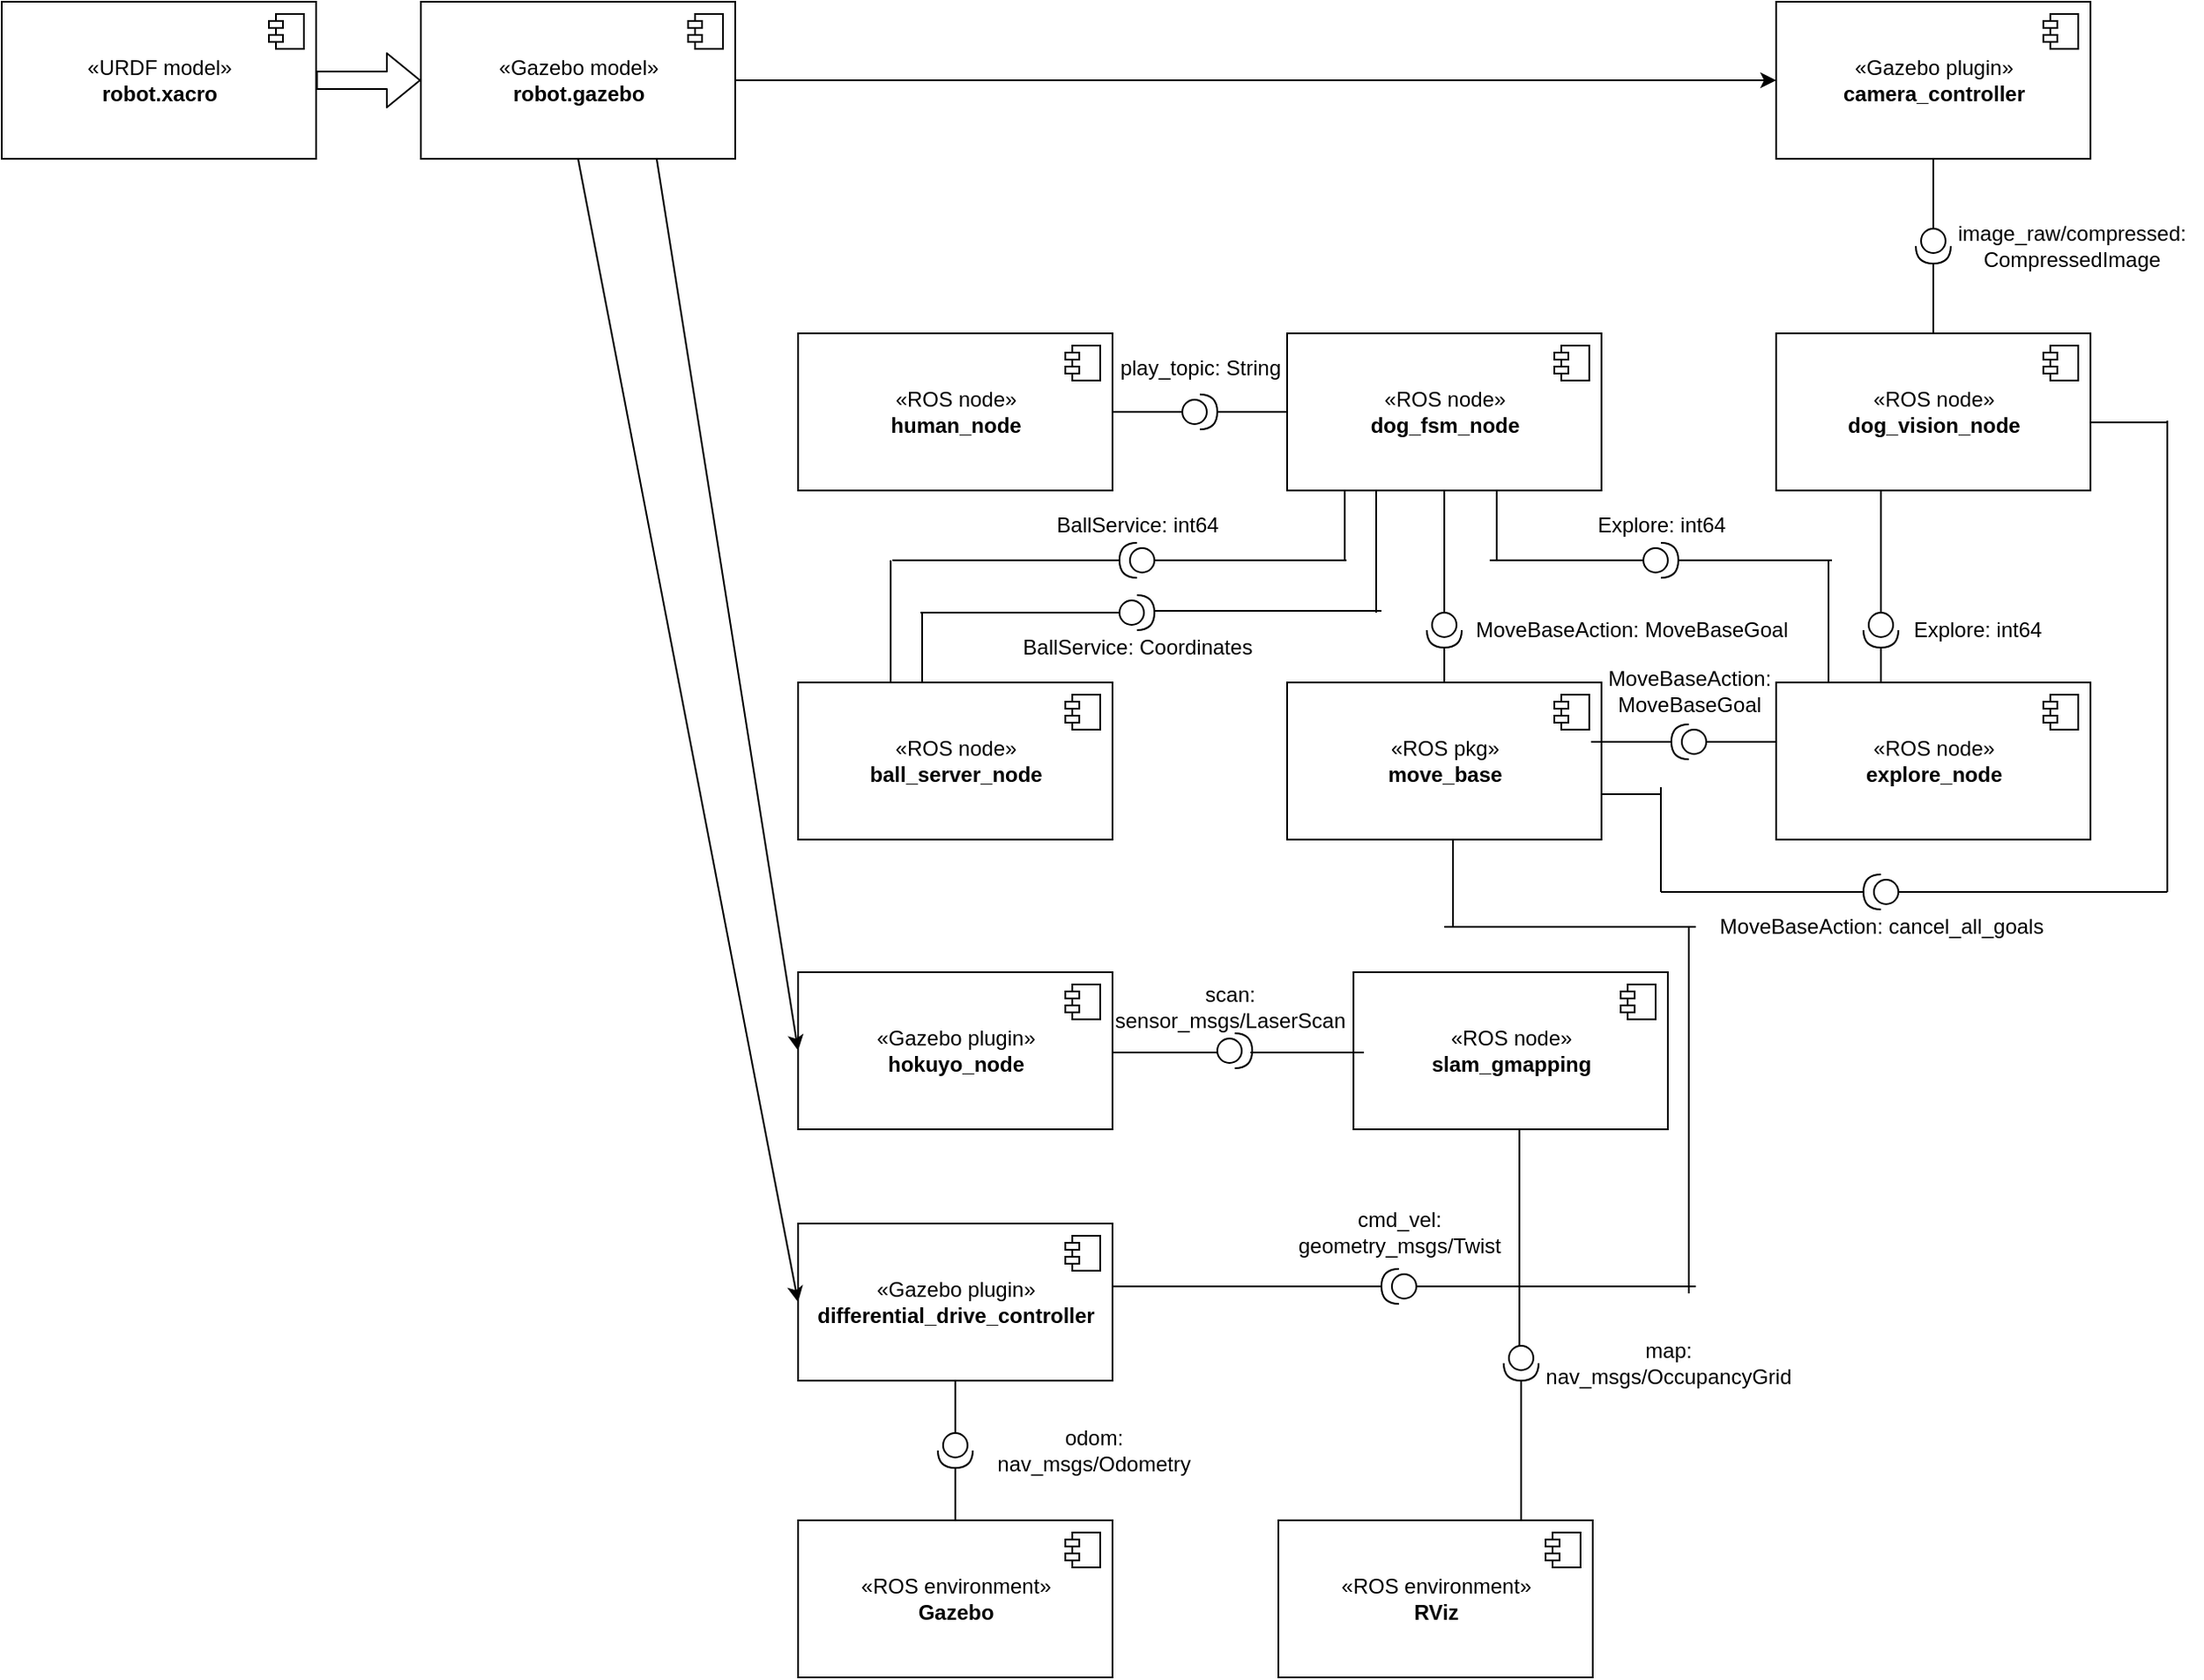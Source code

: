 <mxfile version="14.2.7" type="device"><diagram name="Page-1" id="929967ad-93f9-6ef4-fab6-5d389245f69c"><mxGraphModel dx="2955.5" dy="1798" grid="1" gridSize="10" guides="1" tooltips="1" connect="1" arrows="1" fold="1" page="1" pageScale="1.5" pageWidth="1169" pageHeight="826" background="none" math="0" shadow="0"><root><mxCell id="0" style=";html=1;"/><mxCell id="1" style=";html=1;" parent="0"/><mxCell id="u4Q-Aoqh4xQkBzfOhJR--3" value="«ROS node»&lt;br&gt;&lt;b&gt;human_node&lt;/b&gt;" style="html=1;dropTarget=0;" parent="1" vertex="1"><mxGeometry x="66" y="100" width="180" height="90" as="geometry"/></mxCell><mxCell id="u4Q-Aoqh4xQkBzfOhJR--4" value="" style="shape=module;jettyWidth=8;jettyHeight=4;" parent="u4Q-Aoqh4xQkBzfOhJR--3" vertex="1"><mxGeometry x="1" width="20" height="20" relative="1" as="geometry"><mxPoint x="-27" y="7" as="offset"/></mxGeometry></mxCell><mxCell id="u4Q-Aoqh4xQkBzfOhJR--7" value="«ROS node»&lt;br&gt;&lt;b&gt;dog_fsm_node&lt;/b&gt;" style="html=1;dropTarget=0;" parent="1" vertex="1"><mxGeometry x="346" y="100" width="180" height="90" as="geometry"/></mxCell><mxCell id="u4Q-Aoqh4xQkBzfOhJR--8" value="" style="shape=module;jettyWidth=8;jettyHeight=4;" parent="u4Q-Aoqh4xQkBzfOhJR--7" vertex="1"><mxGeometry x="1" width="20" height="20" relative="1" as="geometry"><mxPoint x="-27" y="7" as="offset"/></mxGeometry></mxCell><mxCell id="u4Q-Aoqh4xQkBzfOhJR--9" value="«ROS node»&lt;br&gt;&lt;b&gt;dog_vision_node&lt;/b&gt;" style="html=1;dropTarget=0;" parent="1" vertex="1"><mxGeometry x="626" y="100" width="180" height="90" as="geometry"/></mxCell><mxCell id="u4Q-Aoqh4xQkBzfOhJR--10" value="" style="shape=module;jettyWidth=8;jettyHeight=4;" parent="u4Q-Aoqh4xQkBzfOhJR--9" vertex="1"><mxGeometry x="1" width="20" height="20" relative="1" as="geometry"><mxPoint x="-27" y="7" as="offset"/></mxGeometry></mxCell><mxCell id="u4Q-Aoqh4xQkBzfOhJR--17" value="" style="shape=providedRequiredInterface;html=1;verticalLabelPosition=bottom;direction=east;" parent="1" vertex="1"><mxGeometry x="286" y="135" width="20" height="20" as="geometry"/></mxCell><mxCell id="u4Q-Aoqh4xQkBzfOhJR--20" value="" style="line;strokeWidth=1;fillColor=none;align=left;verticalAlign=middle;spacingTop=-1;spacingLeft=3;spacingRight=3;rotatable=0;labelPosition=right;points=[];portConstraint=eastwest;direction=west;" parent="1" vertex="1"><mxGeometry x="306" y="141" width="40" height="8" as="geometry"/></mxCell><mxCell id="u4Q-Aoqh4xQkBzfOhJR--25" value="play_topic: String" style="text;html=1;align=center;verticalAlign=middle;resizable=0;points=[];autosize=1;" parent="1" vertex="1"><mxGeometry x="241" y="110" width="110" height="20" as="geometry"/></mxCell><mxCell id="u4Q-Aoqh4xQkBzfOhJR--26" value="Explore: int64" style="text;html=1;align=center;verticalAlign=middle;resizable=0;points=[];autosize=1;" parent="1" vertex="1"><mxGeometry x="515" y="200" width="90" height="20" as="geometry"/></mxCell><mxCell id="xkh4M2jthn0UpmuMeKKK-3" value="«ROS node»&lt;br&gt;&lt;b&gt;ball_server_node&lt;/b&gt;" style="html=1;dropTarget=0;" parent="1" vertex="1"><mxGeometry x="66" y="300" width="180" height="90" as="geometry"/></mxCell><mxCell id="xkh4M2jthn0UpmuMeKKK-4" value="" style="shape=module;jettyWidth=8;jettyHeight=4;" parent="xkh4M2jthn0UpmuMeKKK-3" vertex="1"><mxGeometry x="1" width="20" height="20" relative="1" as="geometry"><mxPoint x="-27" y="7" as="offset"/></mxGeometry></mxCell><mxCell id="xkh4M2jthn0UpmuMeKKK-6" value="" style="line;strokeWidth=1;fillColor=none;align=left;verticalAlign=middle;spacingTop=-1;spacingLeft=3;spacingRight=3;rotatable=0;labelPosition=right;points=[];portConstraint=eastwest;direction=west;" parent="1" vertex="1"><mxGeometry x="246" y="141" width="40" height="8" as="geometry"/></mxCell><mxCell id="xkh4M2jthn0UpmuMeKKK-8" value="" style="shape=providedRequiredInterface;html=1;verticalLabelPosition=bottom;direction=west;" parent="1" vertex="1"><mxGeometry x="250" y="220" width="20" height="20" as="geometry"/></mxCell><mxCell id="xkh4M2jthn0UpmuMeKKK-11" value="" style="line;strokeWidth=1;fillColor=none;align=left;verticalAlign=middle;spacingTop=-1;spacingLeft=3;spacingRight=3;rotatable=0;labelPosition=right;points=[];portConstraint=eastwest;direction=north;" parent="1" vertex="1"><mxGeometry x="370" y="190" width="18" height="40" as="geometry"/></mxCell><mxCell id="xkh4M2jthn0UpmuMeKKK-12" value="" style="line;strokeWidth=1;fillColor=none;align=left;verticalAlign=middle;spacingTop=-1;spacingLeft=3;spacingRight=3;rotatable=0;labelPosition=right;points=[];portConstraint=eastwest;direction=north;" parent="1" vertex="1"><mxGeometry x="682" y="190" width="8" height="70" as="geometry"/></mxCell><mxCell id="xkh4M2jthn0UpmuMeKKK-14" value="" style="shape=providedRequiredInterface;html=1;verticalLabelPosition=bottom;direction=east;" parent="1" vertex="1"><mxGeometry x="550" y="220" width="20" height="20" as="geometry"/></mxCell><mxCell id="xkh4M2jthn0UpmuMeKKK-16" value="" style="line;strokeWidth=1;fillColor=none;align=left;verticalAlign=middle;spacingTop=-1;spacingLeft=3;spacingRight=3;rotatable=0;labelPosition=right;points=[];portConstraint=eastwest;direction=north;" parent="1" vertex="1"><mxGeometry x="432" y="190" width="8" height="70" as="geometry"/></mxCell><mxCell id="xkh4M2jthn0UpmuMeKKK-17" value="" style="line;strokeWidth=1;fillColor=none;align=left;verticalAlign=middle;spacingTop=-1;spacingLeft=3;spacingRight=3;rotatable=0;labelPosition=right;points=[];portConstraint=eastwest;direction=south;" parent="1" vertex="1"><mxGeometry x="462" y="190" width="8" height="40" as="geometry"/></mxCell><mxCell id="xkh4M2jthn0UpmuMeKKK-19" value="" style="shape=providedRequiredInterface;html=1;verticalLabelPosition=bottom;direction=south;" parent="1" vertex="1"><mxGeometry x="426" y="260" width="20" height="20" as="geometry"/></mxCell><mxCell id="xkh4M2jthn0UpmuMeKKK-20" value="BallService: int64" style="text;html=1;align=center;verticalAlign=middle;resizable=0;points=[];autosize=1;" parent="1" vertex="1"><mxGeometry x="205" y="200" width="110" height="20" as="geometry"/></mxCell><mxCell id="1R-s2fRkJ6gO86rTAHex-5" value="«ROS node»&lt;br&gt;&lt;b&gt;explore_node&lt;/b&gt;" style="html=1;dropTarget=0;" parent="1" vertex="1"><mxGeometry x="626" y="300" width="180" height="90" as="geometry"/></mxCell><mxCell id="1R-s2fRkJ6gO86rTAHex-6" value="" style="shape=module;jettyWidth=8;jettyHeight=4;" parent="1R-s2fRkJ6gO86rTAHex-5" vertex="1"><mxGeometry x="1" width="20" height="20" relative="1" as="geometry"><mxPoint x="-27" y="7" as="offset"/></mxGeometry></mxCell><mxCell id="jJF2-wOgV2NPpP9eZW8r-1" value="«ROS pkg»&lt;br&gt;&lt;b&gt;move_base&lt;/b&gt;" style="html=1;dropTarget=0;" parent="1" vertex="1"><mxGeometry x="346" y="300" width="180" height="90" as="geometry"/></mxCell><mxCell id="jJF2-wOgV2NPpP9eZW8r-2" value="" style="shape=module;jettyWidth=8;jettyHeight=4;" parent="jJF2-wOgV2NPpP9eZW8r-1" vertex="1"><mxGeometry x="1" width="20" height="20" relative="1" as="geometry"><mxPoint x="-27" y="7" as="offset"/></mxGeometry></mxCell><mxCell id="mU0f2jiBMfoZGoo-FflC-3" value="" style="line;strokeWidth=1;fillColor=none;align=left;verticalAlign=middle;spacingTop=-1;spacingLeft=3;spacingRight=3;rotatable=0;labelPosition=right;points=[];portConstraint=eastwest;direction=east;" vertex="1" parent="1"><mxGeometry x="270" y="226" width="110" height="8" as="geometry"/></mxCell><mxCell id="mU0f2jiBMfoZGoo-FflC-4" value="" style="line;strokeWidth=1;fillColor=none;align=left;verticalAlign=middle;spacingTop=-1;spacingLeft=3;spacingRight=3;rotatable=0;labelPosition=right;points=[];portConstraint=eastwest;direction=north;" vertex="1" parent="1"><mxGeometry x="110" y="230" width="18" height="70" as="geometry"/></mxCell><mxCell id="mU0f2jiBMfoZGoo-FflC-5" value="" style="line;strokeWidth=1;fillColor=none;align=left;verticalAlign=middle;spacingTop=-1;spacingLeft=3;spacingRight=3;rotatable=0;labelPosition=right;points=[];portConstraint=eastwest;direction=north;" vertex="1" parent="1"><mxGeometry x="388" y="190" width="18" height="70" as="geometry"/></mxCell><mxCell id="mU0f2jiBMfoZGoo-FflC-6" value="" style="line;strokeWidth=1;fillColor=none;align=left;verticalAlign=middle;spacingTop=-1;spacingLeft=3;spacingRight=3;rotatable=0;labelPosition=right;points=[];portConstraint=eastwest;direction=east;" vertex="1" parent="1"><mxGeometry x="136" y="256" width="114" height="8" as="geometry"/></mxCell><mxCell id="mU0f2jiBMfoZGoo-FflC-7" value="" style="line;strokeWidth=1;fillColor=none;align=left;verticalAlign=middle;spacingTop=-1;spacingLeft=3;spacingRight=3;rotatable=0;labelPosition=right;points=[];portConstraint=eastwest;direction=north;" vertex="1" parent="1"><mxGeometry x="128" y="260" width="18" height="40" as="geometry"/></mxCell><mxCell id="mU0f2jiBMfoZGoo-FflC-8" value="" style="line;strokeWidth=1;fillColor=none;align=left;verticalAlign=middle;spacingTop=-1;spacingLeft=3;spacingRight=3;rotatable=0;labelPosition=right;points=[];portConstraint=eastwest;direction=east;" vertex="1" parent="1"><mxGeometry x="570" y="226" width="88" height="8" as="geometry"/></mxCell><mxCell id="mU0f2jiBMfoZGoo-FflC-9" value="" style="line;strokeWidth=1;fillColor=none;align=left;verticalAlign=middle;spacingTop=-1;spacingLeft=3;spacingRight=3;rotatable=0;labelPosition=right;points=[];portConstraint=eastwest;direction=north;" vertex="1" parent="1"><mxGeometry x="652" y="230" width="8" height="70" as="geometry"/></mxCell><mxCell id="mU0f2jiBMfoZGoo-FflC-10" value="" style="line;strokeWidth=1;fillColor=none;align=left;verticalAlign=middle;spacingTop=-1;spacingLeft=3;spacingRight=3;rotatable=0;labelPosition=right;points=[];portConstraint=eastwest;direction=east;" vertex="1" parent="1"><mxGeometry x="806" y="147" width="44" height="8" as="geometry"/></mxCell><mxCell id="mU0f2jiBMfoZGoo-FflC-12" value="" style="line;strokeWidth=1;fillColor=none;align=left;verticalAlign=middle;spacingTop=-1;spacingLeft=3;spacingRight=3;rotatable=0;labelPosition=right;points=[];portConstraint=eastwest;direction=south;" vertex="1" parent="1"><mxGeometry x="846" y="150" width="8" height="270" as="geometry"/></mxCell><mxCell id="mU0f2jiBMfoZGoo-FflC-13" value="" style="line;strokeWidth=1;fillColor=none;align=left;verticalAlign=middle;spacingTop=-1;spacingLeft=3;spacingRight=3;rotatable=0;labelPosition=right;points=[];portConstraint=eastwest;direction=west;" vertex="1" parent="1"><mxGeometry x="690" y="416" width="160" height="8" as="geometry"/></mxCell><mxCell id="mU0f2jiBMfoZGoo-FflC-14" value="" style="line;strokeWidth=1;fillColor=none;align=left;verticalAlign=middle;spacingTop=-1;spacingLeft=3;spacingRight=3;rotatable=0;labelPosition=right;points=[];portConstraint=eastwest;direction=south;" vertex="1" parent="1"><mxGeometry x="556" y="360" width="8" height="60" as="geometry"/></mxCell><mxCell id="mU0f2jiBMfoZGoo-FflC-15" value="" style="line;strokeWidth=1;fillColor=none;align=left;verticalAlign=middle;spacingTop=-1;spacingLeft=3;spacingRight=3;rotatable=0;labelPosition=right;points=[];portConstraint=eastwest;direction=west;" vertex="1" parent="1"><mxGeometry x="526" y="360" width="34" height="8" as="geometry"/></mxCell><mxCell id="mU0f2jiBMfoZGoo-FflC-16" value="BallService: Coordinates" style="text;html=1;align=center;verticalAlign=middle;resizable=0;points=[];autosize=1;" vertex="1" parent="1"><mxGeometry x="185" y="270" width="150" height="20" as="geometry"/></mxCell><mxCell id="mU0f2jiBMfoZGoo-FflC-17" value="" style="shape=providedRequiredInterface;html=1;verticalLabelPosition=bottom;direction=south;" vertex="1" parent="1"><mxGeometry x="676" y="260" width="20" height="20" as="geometry"/></mxCell><mxCell id="mU0f2jiBMfoZGoo-FflC-18" value="" style="shape=providedRequiredInterface;html=1;verticalLabelPosition=bottom;direction=west;" vertex="1" parent="1"><mxGeometry x="676" y="410" width="20" height="20" as="geometry"/></mxCell><mxCell id="mU0f2jiBMfoZGoo-FflC-21" value="" style="line;strokeWidth=1;fillColor=none;align=left;verticalAlign=middle;spacingTop=-1;spacingLeft=3;spacingRight=3;rotatable=0;labelPosition=right;points=[];portConstraint=eastwest;direction=east;" vertex="1" parent="1"><mxGeometry x="120" y="226" width="130" height="8" as="geometry"/></mxCell><mxCell id="mU0f2jiBMfoZGoo-FflC-24" value="" style="shape=providedRequiredInterface;html=1;verticalLabelPosition=bottom;direction=east;" vertex="1" parent="1"><mxGeometry x="250" y="250" width="20" height="20" as="geometry"/></mxCell><mxCell id="mU0f2jiBMfoZGoo-FflC-25" value="" style="line;strokeWidth=1;fillColor=none;align=left;verticalAlign=middle;spacingTop=-1;spacingLeft=3;spacingRight=3;rotatable=0;labelPosition=right;points=[];portConstraint=eastwest;direction=east;" vertex="1" parent="1"><mxGeometry x="270" y="255" width="130" height="8" as="geometry"/></mxCell><mxCell id="mU0f2jiBMfoZGoo-FflC-27" value="" style="line;strokeWidth=1;fillColor=none;align=left;verticalAlign=middle;spacingTop=-1;spacingLeft=3;spacingRight=3;rotatable=0;labelPosition=right;points=[];portConstraint=eastwest;direction=north;" vertex="1" parent="1"><mxGeometry x="432" y="280" width="8" height="20" as="geometry"/></mxCell><mxCell id="mU0f2jiBMfoZGoo-FflC-28" value="" style="line;strokeWidth=1;fillColor=none;align=left;verticalAlign=middle;spacingTop=-1;spacingLeft=3;spacingRight=3;rotatable=0;labelPosition=right;points=[];portConstraint=eastwest;direction=east;" vertex="1" parent="1"><mxGeometry x="462" y="226" width="88" height="8" as="geometry"/></mxCell><mxCell id="mU0f2jiBMfoZGoo-FflC-29" value="" style="line;strokeWidth=1;fillColor=none;align=left;verticalAlign=middle;spacingTop=-1;spacingLeft=3;spacingRight=3;rotatable=0;labelPosition=right;points=[];portConstraint=eastwest;direction=north;" vertex="1" parent="1"><mxGeometry x="682" y="280" width="8" height="20" as="geometry"/></mxCell><mxCell id="mU0f2jiBMfoZGoo-FflC-30" value="" style="line;strokeWidth=1;fillColor=none;align=left;verticalAlign=middle;spacingTop=-1;spacingLeft=3;spacingRight=3;rotatable=0;labelPosition=right;points=[];portConstraint=eastwest;direction=west;" vertex="1" parent="1"><mxGeometry x="560" y="416" width="116" height="8" as="geometry"/></mxCell><mxCell id="mU0f2jiBMfoZGoo-FflC-33" value="Explore: int64" style="text;html=1;align=center;verticalAlign=middle;resizable=0;points=[];autosize=1;" vertex="1" parent="1"><mxGeometry x="696" y="260" width="90" height="20" as="geometry"/></mxCell><mxCell id="mU0f2jiBMfoZGoo-FflC-34" value="MoveBaseAction: cancel_all_goals" style="text;html=1;align=center;verticalAlign=middle;resizable=0;points=[];autosize=1;" vertex="1" parent="1"><mxGeometry x="586" y="430" width="200" height="20" as="geometry"/></mxCell><mxCell id="mU0f2jiBMfoZGoo-FflC-35" value="MoveBaseAction: MoveBaseGoal" style="text;html=1;align=center;verticalAlign=middle;resizable=0;points=[];autosize=1;" vertex="1" parent="1"><mxGeometry x="448" y="260" width="190" height="20" as="geometry"/></mxCell><mxCell id="mU0f2jiBMfoZGoo-FflC-40" value="«Gazebo plugin»&lt;br&gt;&lt;b&gt;camera_controller&lt;/b&gt;" style="html=1;dropTarget=0;" vertex="1" parent="1"><mxGeometry x="626" y="-90" width="180" height="90" as="geometry"/></mxCell><mxCell id="mU0f2jiBMfoZGoo-FflC-41" value="" style="shape=module;jettyWidth=8;jettyHeight=4;" vertex="1" parent="mU0f2jiBMfoZGoo-FflC-40"><mxGeometry x="1" width="20" height="20" relative="1" as="geometry"><mxPoint x="-27" y="7" as="offset"/></mxGeometry></mxCell><mxCell id="mU0f2jiBMfoZGoo-FflC-42" value="«Gazebo plugin»&lt;br&gt;&lt;b&gt;hokuyo_node&lt;/b&gt;" style="html=1;dropTarget=0;" vertex="1" parent="1"><mxGeometry x="66" y="466" width="180" height="90" as="geometry"/></mxCell><mxCell id="mU0f2jiBMfoZGoo-FflC-43" value="" style="shape=module;jettyWidth=8;jettyHeight=4;" vertex="1" parent="mU0f2jiBMfoZGoo-FflC-42"><mxGeometry x="1" width="20" height="20" relative="1" as="geometry"><mxPoint x="-27" y="7" as="offset"/></mxGeometry></mxCell><mxCell id="mU0f2jiBMfoZGoo-FflC-44" value="«ROS node»&lt;br&gt;&lt;b&gt;slam_gmapping&lt;/b&gt;" style="html=1;dropTarget=0;" vertex="1" parent="1"><mxGeometry x="384" y="466" width="180" height="90" as="geometry"/></mxCell><mxCell id="mU0f2jiBMfoZGoo-FflC-45" value="" style="shape=module;jettyWidth=8;jettyHeight=4;" vertex="1" parent="mU0f2jiBMfoZGoo-FflC-44"><mxGeometry x="1" width="20" height="20" relative="1" as="geometry"><mxPoint x="-27" y="7" as="offset"/></mxGeometry></mxCell><mxCell id="mU0f2jiBMfoZGoo-FflC-46" value="image_raw/compressed:&lt;br&gt;CompressedImage" style="text;html=1;align=center;verticalAlign=middle;resizable=0;points=[];autosize=1;" vertex="1" parent="1"><mxGeometry x="720" y="35" width="150" height="30" as="geometry"/></mxCell><mxCell id="mU0f2jiBMfoZGoo-FflC-47" value="«Gazebo plugin»&lt;br&gt;&lt;b&gt;differential_drive_controller&lt;/b&gt;" style="html=1;dropTarget=0;" vertex="1" parent="1"><mxGeometry x="66" y="610" width="180" height="90" as="geometry"/></mxCell><mxCell id="mU0f2jiBMfoZGoo-FflC-48" value="" style="shape=module;jettyWidth=8;jettyHeight=4;" vertex="1" parent="mU0f2jiBMfoZGoo-FflC-47"><mxGeometry x="1" width="20" height="20" relative="1" as="geometry"><mxPoint x="-27" y="7" as="offset"/></mxGeometry></mxCell><mxCell id="mU0f2jiBMfoZGoo-FflC-49" value="" style="line;strokeWidth=1;fillColor=none;align=left;verticalAlign=middle;spacingTop=-1;spacingLeft=3;spacingRight=3;rotatable=0;labelPosition=right;points=[];portConstraint=eastwest;direction=north;" vertex="1" parent="1"><mxGeometry x="712" width="8" height="40" as="geometry"/></mxCell><mxCell id="mU0f2jiBMfoZGoo-FflC-50" value="" style="line;strokeWidth=1;fillColor=none;align=left;verticalAlign=middle;spacingTop=-1;spacingLeft=3;spacingRight=3;rotatable=0;labelPosition=right;points=[];portConstraint=eastwest;direction=north;" vertex="1" parent="1"><mxGeometry x="712" y="60" width="8" height="40" as="geometry"/></mxCell><mxCell id="mU0f2jiBMfoZGoo-FflC-51" value="" style="shape=providedRequiredInterface;html=1;verticalLabelPosition=bottom;direction=south;" vertex="1" parent="1"><mxGeometry x="706" y="40" width="20" height="20" as="geometry"/></mxCell><mxCell id="mU0f2jiBMfoZGoo-FflC-52" value="" style="line;strokeWidth=1;fillColor=none;align=left;verticalAlign=middle;spacingTop=-1;spacingLeft=3;spacingRight=3;rotatable=0;labelPosition=right;points=[];portConstraint=eastwest;direction=east;" vertex="1" parent="1"><mxGeometry x="246" y="508" width="64" height="8" as="geometry"/></mxCell><mxCell id="mU0f2jiBMfoZGoo-FflC-53" value="" style="line;strokeWidth=1;fillColor=none;align=left;verticalAlign=middle;spacingTop=-1;spacingLeft=3;spacingRight=3;rotatable=0;labelPosition=right;points=[];portConstraint=eastwest;direction=east;" vertex="1" parent="1"><mxGeometry x="325" y="508" width="65" height="8" as="geometry"/></mxCell><mxCell id="mU0f2jiBMfoZGoo-FflC-54" value="" style="shape=providedRequiredInterface;html=1;verticalLabelPosition=bottom;direction=east;" vertex="1" parent="1"><mxGeometry x="306" y="501" width="20" height="20" as="geometry"/></mxCell><mxCell id="mU0f2jiBMfoZGoo-FflC-55" value="scan:&lt;br&gt;sensor_msgs/LaserScan" style="text;html=1;align=center;verticalAlign=middle;resizable=0;points=[];autosize=1;" vertex="1" parent="1"><mxGeometry x="238" y="471" width="150" height="30" as="geometry"/></mxCell><mxCell id="mU0f2jiBMfoZGoo-FflC-56" value="«URDF model»&lt;br&gt;&lt;b&gt;robot.xacro&lt;/b&gt;" style="html=1;dropTarget=0;" vertex="1" parent="1"><mxGeometry x="-390" y="-90" width="180" height="90" as="geometry"/></mxCell><mxCell id="mU0f2jiBMfoZGoo-FflC-57" value="" style="shape=module;jettyWidth=8;jettyHeight=4;" vertex="1" parent="mU0f2jiBMfoZGoo-FflC-56"><mxGeometry x="1" width="20" height="20" relative="1" as="geometry"><mxPoint x="-27" y="7" as="offset"/></mxGeometry></mxCell><mxCell id="mU0f2jiBMfoZGoo-FflC-58" value="«Gazebo model»&lt;br&gt;&lt;b&gt;robot.gazebo&lt;/b&gt;" style="html=1;dropTarget=0;" vertex="1" parent="1"><mxGeometry x="-150" y="-90" width="180" height="90" as="geometry"/></mxCell><mxCell id="mU0f2jiBMfoZGoo-FflC-59" value="" style="shape=module;jettyWidth=8;jettyHeight=4;" vertex="1" parent="mU0f2jiBMfoZGoo-FflC-58"><mxGeometry x="1" width="20" height="20" relative="1" as="geometry"><mxPoint x="-27" y="7" as="offset"/></mxGeometry></mxCell><mxCell id="mU0f2jiBMfoZGoo-FflC-73" value="cmd_vel:&lt;br&gt;geometry_msgs/Twist" style="text;html=1;align=center;verticalAlign=middle;resizable=0;points=[];autosize=1;" vertex="1" parent="1"><mxGeometry x="345" y="600" width="130" height="30" as="geometry"/></mxCell><mxCell id="mU0f2jiBMfoZGoo-FflC-74" value="«ROS environment»&lt;br&gt;&lt;b&gt;RViz&lt;/b&gt;" style="html=1;dropTarget=0;" vertex="1" parent="1"><mxGeometry x="341" y="780" width="180" height="90" as="geometry"/></mxCell><mxCell id="mU0f2jiBMfoZGoo-FflC-75" value="" style="shape=module;jettyWidth=8;jettyHeight=4;" vertex="1" parent="mU0f2jiBMfoZGoo-FflC-74"><mxGeometry x="1" width="20" height="20" relative="1" as="geometry"><mxPoint x="-27" y="7" as="offset"/></mxGeometry></mxCell><mxCell id="mU0f2jiBMfoZGoo-FflC-76" value="«ROS environment»&lt;br&gt;&lt;b&gt;Gazebo&lt;/b&gt;" style="html=1;dropTarget=0;" vertex="1" parent="1"><mxGeometry x="66" y="780" width="180" height="90" as="geometry"/></mxCell><mxCell id="mU0f2jiBMfoZGoo-FflC-77" value="" style="shape=module;jettyWidth=8;jettyHeight=4;" vertex="1" parent="mU0f2jiBMfoZGoo-FflC-76"><mxGeometry x="1" width="20" height="20" relative="1" as="geometry"><mxPoint x="-27" y="7" as="offset"/></mxGeometry></mxCell><mxCell id="mU0f2jiBMfoZGoo-FflC-78" value="odom:&lt;br&gt;nav_msgs/Odometry" style="text;html=1;align=center;verticalAlign=middle;resizable=0;points=[];autosize=1;" vertex="1" parent="1"><mxGeometry x="170" y="725" width="130" height="30" as="geometry"/></mxCell><mxCell id="mU0f2jiBMfoZGoo-FflC-80" value="MoveBaseAction:&lt;br&gt;MoveBaseGoal" style="text;html=1;align=center;verticalAlign=middle;resizable=0;points=[];autosize=1;" vertex="1" parent="1"><mxGeometry x="521" y="290" width="110" height="30" as="geometry"/></mxCell><mxCell id="mU0f2jiBMfoZGoo-FflC-81" value="" style="line;strokeWidth=1;fillColor=none;align=left;verticalAlign=middle;spacingTop=-1;spacingLeft=3;spacingRight=3;rotatable=0;labelPosition=right;points=[];portConstraint=eastwest;direction=west;" vertex="1" parent="1"><mxGeometry x="586" y="330" width="40" height="8" as="geometry"/></mxCell><mxCell id="mU0f2jiBMfoZGoo-FflC-82" value="" style="line;strokeWidth=1;fillColor=none;align=left;verticalAlign=middle;spacingTop=-1;spacingLeft=3;spacingRight=3;rotatable=0;labelPosition=right;points=[];portConstraint=eastwest;direction=west;" vertex="1" parent="1"><mxGeometry x="520" y="330" width="46" height="8" as="geometry"/></mxCell><mxCell id="mU0f2jiBMfoZGoo-FflC-83" value="" style="shape=providedRequiredInterface;html=1;verticalLabelPosition=bottom;direction=west;" vertex="1" parent="1"><mxGeometry x="566" y="324" width="20" height="20" as="geometry"/></mxCell><mxCell id="mU0f2jiBMfoZGoo-FflC-85" value="" style="line;strokeWidth=1;fillColor=none;align=left;verticalAlign=middle;spacingTop=-1;spacingLeft=3;spacingRight=3;rotatable=0;labelPosition=right;points=[];portConstraint=eastwest;direction=north;" vertex="1" parent="1"><mxGeometry x="437" y="390" width="8" height="50" as="geometry"/></mxCell><mxCell id="mU0f2jiBMfoZGoo-FflC-86" value="" style="line;strokeWidth=1;fillColor=none;align=left;verticalAlign=middle;spacingTop=-1;spacingLeft=3;spacingRight=3;rotatable=0;labelPosition=right;points=[];portConstraint=eastwest;direction=west;" vertex="1" parent="1"><mxGeometry x="436" y="436" width="144" height="8" as="geometry"/></mxCell><mxCell id="mU0f2jiBMfoZGoo-FflC-87" value="" style="line;strokeWidth=1;fillColor=none;align=left;verticalAlign=middle;spacingTop=-1;spacingLeft=3;spacingRight=3;rotatable=0;labelPosition=right;points=[];portConstraint=eastwest;direction=north;" vertex="1" parent="1"><mxGeometry x="572" y="440" width="8" height="210" as="geometry"/></mxCell><mxCell id="mU0f2jiBMfoZGoo-FflC-88" value="" style="line;strokeWidth=1;fillColor=none;align=left;verticalAlign=middle;spacingTop=-1;spacingLeft=3;spacingRight=3;rotatable=0;labelPosition=right;points=[];portConstraint=eastwest;direction=east;" vertex="1" parent="1"><mxGeometry x="246" y="642" width="154" height="8" as="geometry"/></mxCell><mxCell id="mU0f2jiBMfoZGoo-FflC-89" value="" style="line;strokeWidth=1;fillColor=none;align=left;verticalAlign=middle;spacingTop=-1;spacingLeft=3;spacingRight=3;rotatable=0;labelPosition=right;points=[];portConstraint=eastwest;direction=east;" vertex="1" parent="1"><mxGeometry x="420" y="642" width="160" height="8" as="geometry"/></mxCell><mxCell id="mU0f2jiBMfoZGoo-FflC-90" value="" style="shape=providedRequiredInterface;html=1;verticalLabelPosition=bottom;direction=west;" vertex="1" parent="1"><mxGeometry x="400" y="636" width="20" height="20" as="geometry"/></mxCell><mxCell id="mU0f2jiBMfoZGoo-FflC-91" value="" style="line;strokeWidth=1;fillColor=none;align=left;verticalAlign=middle;spacingTop=-1;spacingLeft=3;spacingRight=3;rotatable=0;labelPosition=right;points=[];portConstraint=eastwest;direction=north;" vertex="1" parent="1"><mxGeometry x="475" y="556" width="8" height="124" as="geometry"/></mxCell><mxCell id="mU0f2jiBMfoZGoo-FflC-92" value="" style="shape=providedRequiredInterface;html=1;verticalLabelPosition=bottom;direction=south;" vertex="1" parent="1"><mxGeometry x="470" y="680" width="20" height="20" as="geometry"/></mxCell><mxCell id="mU0f2jiBMfoZGoo-FflC-93" value="" style="line;strokeWidth=1;fillColor=none;align=left;verticalAlign=middle;spacingTop=-1;spacingLeft=3;spacingRight=3;rotatable=0;labelPosition=right;points=[];portConstraint=eastwest;direction=north;" vertex="1" parent="1"><mxGeometry x="476" y="700" width="8" height="80" as="geometry"/></mxCell><mxCell id="mU0f2jiBMfoZGoo-FflC-94" value="map:&lt;br&gt;nav_msgs/OccupancyGrid" style="text;html=1;align=center;verticalAlign=middle;resizable=0;points=[];autosize=1;" vertex="1" parent="1"><mxGeometry x="484" y="675" width="160" height="30" as="geometry"/></mxCell><mxCell id="mU0f2jiBMfoZGoo-FflC-95" value="" style="shape=providedRequiredInterface;html=1;verticalLabelPosition=bottom;direction=south;" vertex="1" parent="1"><mxGeometry x="146" y="730" width="20" height="20" as="geometry"/></mxCell><mxCell id="mU0f2jiBMfoZGoo-FflC-97" value="" style="line;strokeWidth=1;fillColor=none;align=left;verticalAlign=middle;spacingTop=-1;spacingLeft=3;spacingRight=3;rotatable=0;labelPosition=right;points=[];portConstraint=eastwest;direction=south;" vertex="1" parent="1"><mxGeometry x="152" y="700" width="8" height="30" as="geometry"/></mxCell><mxCell id="mU0f2jiBMfoZGoo-FflC-99" value="" style="line;strokeWidth=1;fillColor=none;align=left;verticalAlign=middle;spacingTop=-1;spacingLeft=3;spacingRight=3;rotatable=0;labelPosition=right;points=[];portConstraint=eastwest;direction=south;" vertex="1" parent="1"><mxGeometry x="152" y="750" width="8" height="30" as="geometry"/></mxCell><mxCell id="mU0f2jiBMfoZGoo-FflC-101" value="" style="endArrow=classic;html=1;exitX=1;exitY=0.5;exitDx=0;exitDy=0;" edge="1" parent="1" source="mU0f2jiBMfoZGoo-FflC-58" target="mU0f2jiBMfoZGoo-FflC-40"><mxGeometry width="50" height="50" relative="1" as="geometry"><mxPoint x="190" y="40" as="sourcePoint"/><mxPoint x="240" y="-10" as="targetPoint"/></mxGeometry></mxCell><mxCell id="mU0f2jiBMfoZGoo-FflC-102" value="" style="endArrow=classic;html=1;exitX=0.75;exitY=1;exitDx=0;exitDy=0;entryX=0;entryY=0.5;entryDx=0;entryDy=0;" edge="1" parent="1" source="mU0f2jiBMfoZGoo-FflC-58" target="mU0f2jiBMfoZGoo-FflC-42"><mxGeometry width="50" height="50" relative="1" as="geometry"><mxPoint x="40" y="-35" as="sourcePoint"/><mxPoint x="636" y="-35" as="targetPoint"/></mxGeometry></mxCell><mxCell id="mU0f2jiBMfoZGoo-FflC-103" value="" style="endArrow=classic;html=1;exitX=0.5;exitY=1;exitDx=0;exitDy=0;entryX=0;entryY=0.5;entryDx=0;entryDy=0;" edge="1" parent="1" source="mU0f2jiBMfoZGoo-FflC-58" target="mU0f2jiBMfoZGoo-FflC-47"><mxGeometry width="50" height="50" relative="1" as="geometry"><mxPoint x="-5" y="10" as="sourcePoint"/><mxPoint x="40" y="660" as="targetPoint"/></mxGeometry></mxCell><mxCell id="mU0f2jiBMfoZGoo-FflC-104" value="" style="shape=flexArrow;endArrow=classic;html=1;exitX=1;exitY=0.5;exitDx=0;exitDy=0;" edge="1" parent="1" source="mU0f2jiBMfoZGoo-FflC-56"><mxGeometry width="50" height="50" relative="1" as="geometry"><mxPoint x="230" y="10" as="sourcePoint"/><mxPoint x="-150" y="-45" as="targetPoint"/></mxGeometry></mxCell></root></mxGraphModel></diagram></mxfile>